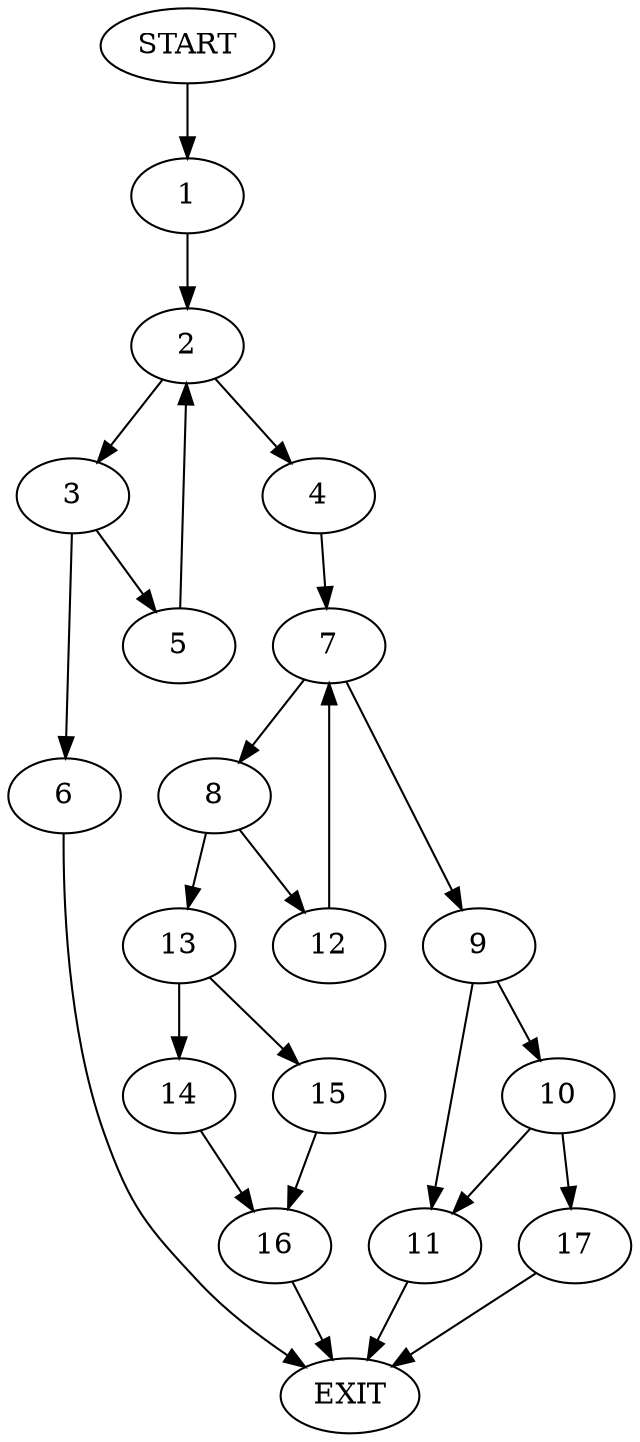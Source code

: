 digraph {
0 [label="START"]
18 [label="EXIT"]
0 -> 1
1 -> 2
2 -> 3
2 -> 4
3 -> 5
3 -> 6
4 -> 7
5 -> 2
6 -> 18
7 -> 8
7 -> 9
9 -> 10
9 -> 11
8 -> 12
8 -> 13
12 -> 7
13 -> 14
13 -> 15
15 -> 16
14 -> 16
16 -> 18
11 -> 18
10 -> 17
10 -> 11
17 -> 18
}
